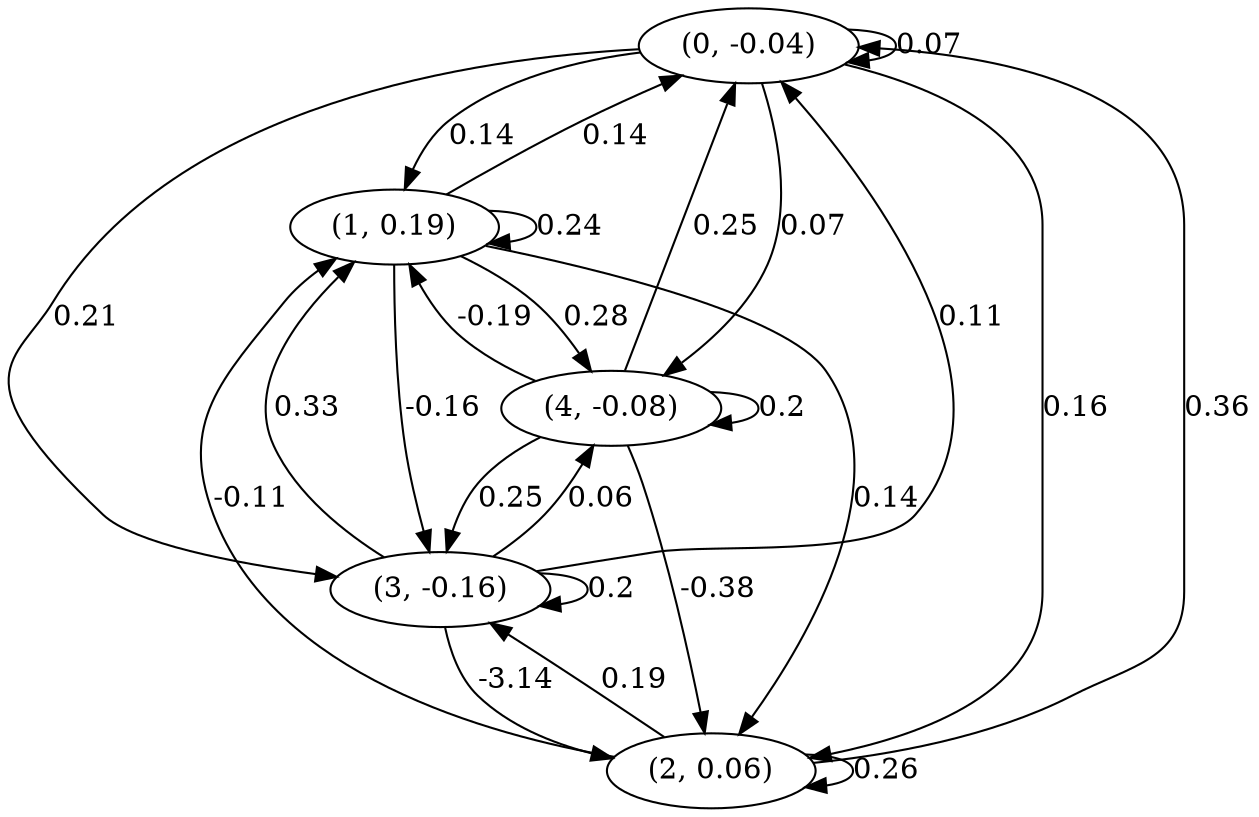 digraph {
    0 [ label = "(0, -0.04)" ]
    1 [ label = "(1, 0.19)" ]
    2 [ label = "(2, 0.06)" ]
    3 [ label = "(3, -0.16)" ]
    4 [ label = "(4, -0.08)" ]
    0 -> 0 [ label = "0.07" ]
    1 -> 1 [ label = "0.24" ]
    2 -> 2 [ label = "0.26" ]
    3 -> 3 [ label = "0.2" ]
    4 -> 4 [ label = "0.2" ]
    1 -> 0 [ label = "0.14" ]
    2 -> 0 [ label = "0.36" ]
    3 -> 0 [ label = "0.11" ]
    4 -> 0 [ label = "0.25" ]
    0 -> 1 [ label = "0.14" ]
    2 -> 1 [ label = "-0.11" ]
    3 -> 1 [ label = "0.33" ]
    4 -> 1 [ label = "-0.19" ]
    0 -> 2 [ label = "0.16" ]
    1 -> 2 [ label = "0.14" ]
    3 -> 2 [ label = "-3.14" ]
    4 -> 2 [ label = "-0.38" ]
    0 -> 3 [ label = "0.21" ]
    1 -> 3 [ label = "-0.16" ]
    2 -> 3 [ label = "0.19" ]
    4 -> 3 [ label = "0.25" ]
    0 -> 4 [ label = "0.07" ]
    1 -> 4 [ label = "0.28" ]
    3 -> 4 [ label = "0.06" ]
}

